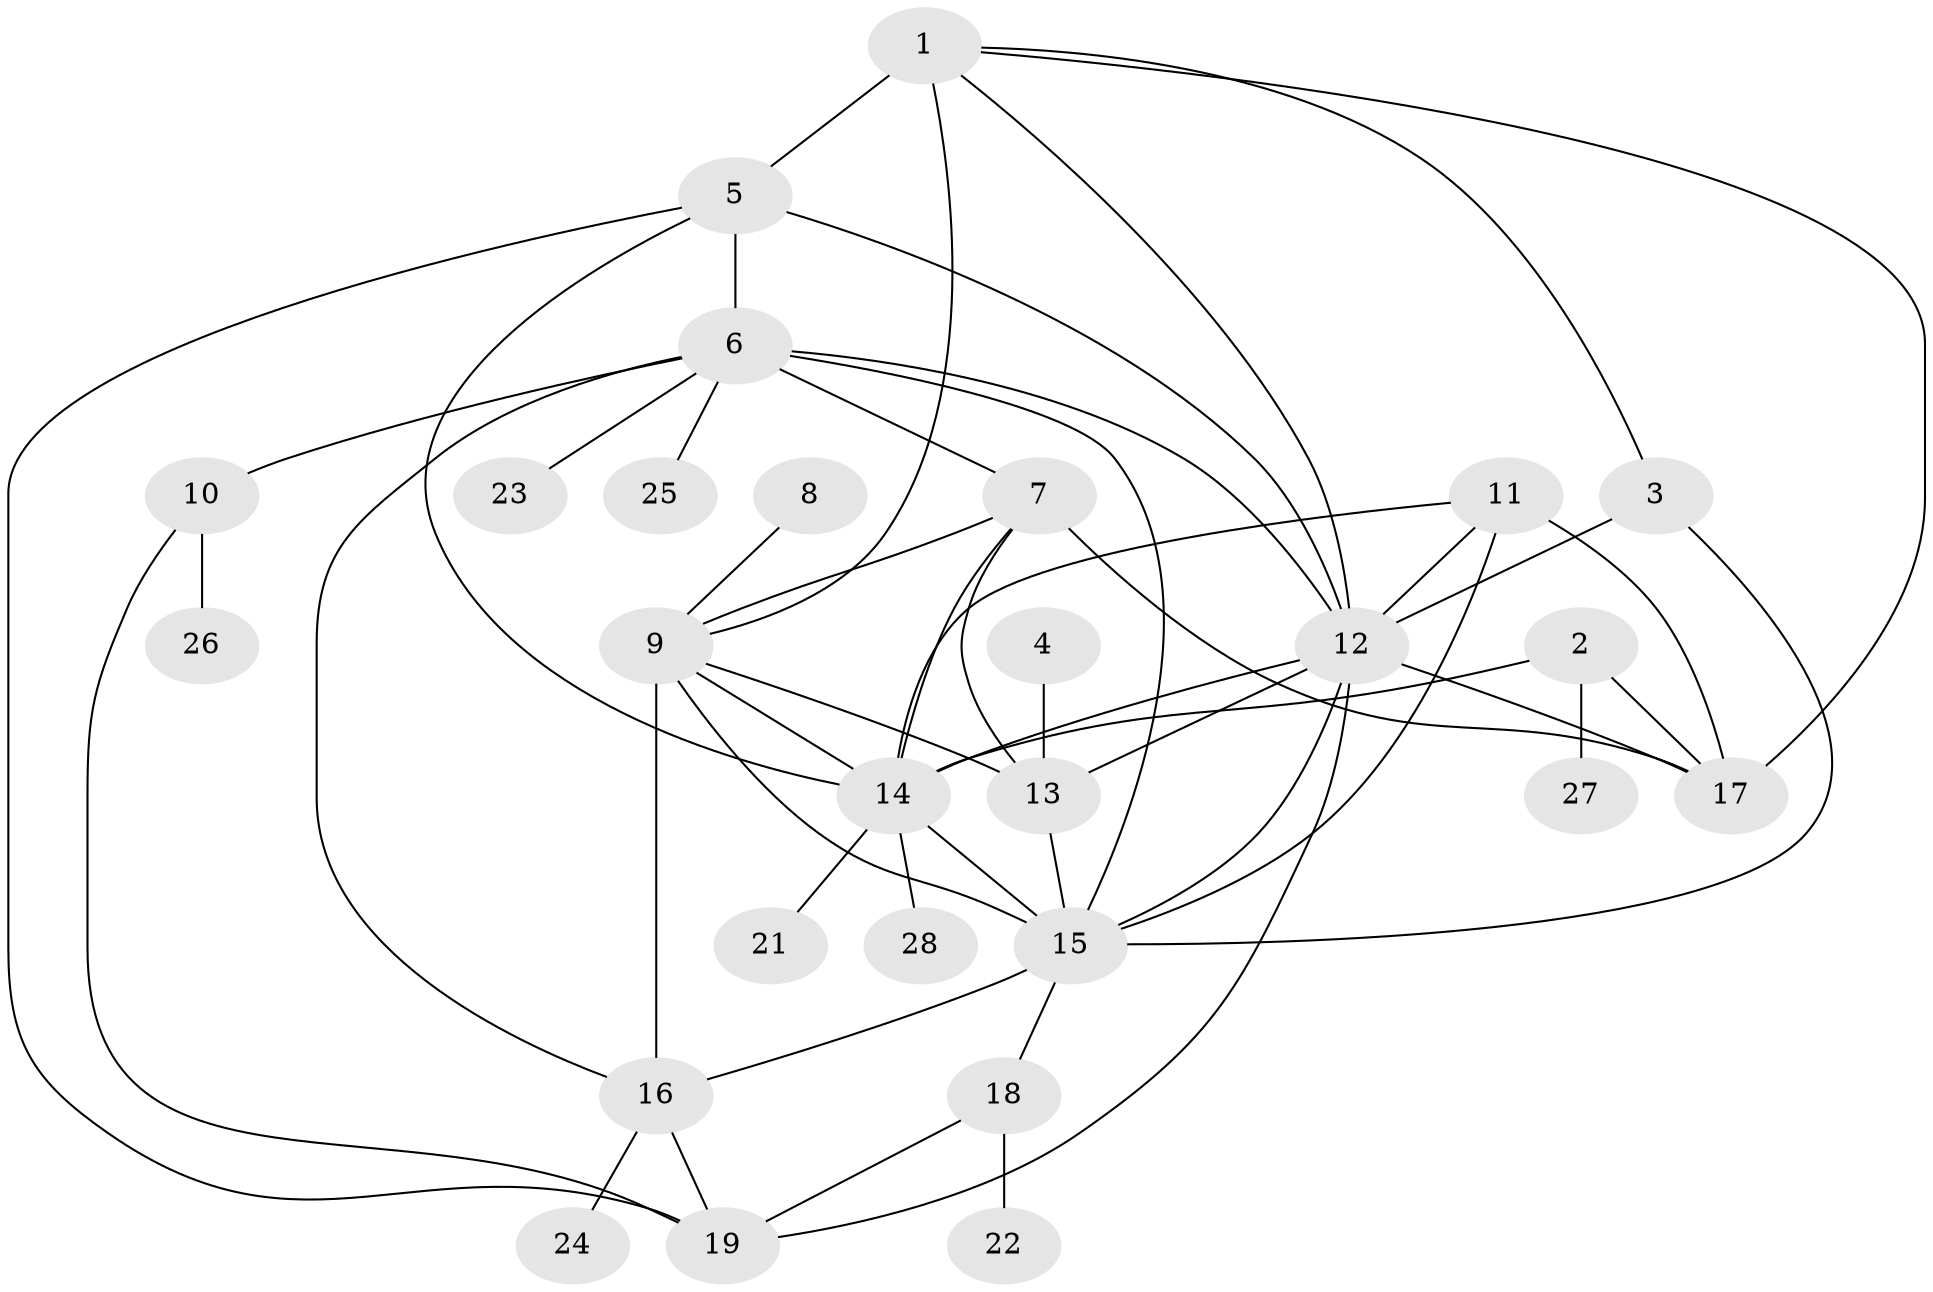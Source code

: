 // original degree distribution, {3: 0.24561403508771928, 2: 0.10526315789473684, 5: 0.12280701754385964, 1: 0.17543859649122806, 4: 0.19298245614035087, 7: 0.017543859649122806, 6: 0.10526315789473684, 0: 0.03508771929824561}
// Generated by graph-tools (version 1.1) at 2025/33/03/09/25 02:33:26]
// undirected, 27 vertices, 52 edges
graph export_dot {
graph [start="1"]
  node [color=gray90,style=filled];
  1;
  2;
  3;
  4;
  5;
  6;
  7;
  8;
  9;
  10;
  11;
  12;
  13;
  14;
  15;
  16;
  17;
  18;
  19;
  21;
  22;
  23;
  24;
  25;
  26;
  27;
  28;
  1 -- 3 [weight=1.0];
  1 -- 5 [weight=1.0];
  1 -- 9 [weight=3.0];
  1 -- 12 [weight=1.0];
  1 -- 17 [weight=1.0];
  2 -- 14 [weight=1.0];
  2 -- 17 [weight=1.0];
  2 -- 27 [weight=1.0];
  3 -- 12 [weight=2.0];
  3 -- 15 [weight=1.0];
  4 -- 13 [weight=1.0];
  5 -- 6 [weight=1.0];
  5 -- 12 [weight=1.0];
  5 -- 14 [weight=1.0];
  5 -- 19 [weight=1.0];
  6 -- 7 [weight=1.0];
  6 -- 10 [weight=1.0];
  6 -- 12 [weight=2.0];
  6 -- 15 [weight=1.0];
  6 -- 16 [weight=1.0];
  6 -- 23 [weight=1.0];
  6 -- 25 [weight=1.0];
  7 -- 9 [weight=1.0];
  7 -- 13 [weight=1.0];
  7 -- 14 [weight=1.0];
  7 -- 17 [weight=1.0];
  8 -- 9 [weight=1.0];
  9 -- 13 [weight=3.0];
  9 -- 14 [weight=1.0];
  9 -- 15 [weight=1.0];
  9 -- 16 [weight=2.0];
  10 -- 19 [weight=1.0];
  10 -- 26 [weight=1.0];
  11 -- 12 [weight=2.0];
  11 -- 14 [weight=1.0];
  11 -- 15 [weight=2.0];
  11 -- 17 [weight=1.0];
  12 -- 13 [weight=1.0];
  12 -- 14 [weight=1.0];
  12 -- 15 [weight=1.0];
  12 -- 17 [weight=1.0];
  12 -- 19 [weight=1.0];
  13 -- 15 [weight=1.0];
  14 -- 15 [weight=2.0];
  14 -- 21 [weight=1.0];
  14 -- 28 [weight=1.0];
  15 -- 16 [weight=1.0];
  15 -- 18 [weight=1.0];
  16 -- 19 [weight=1.0];
  16 -- 24 [weight=1.0];
  18 -- 19 [weight=1.0];
  18 -- 22 [weight=1.0];
}
